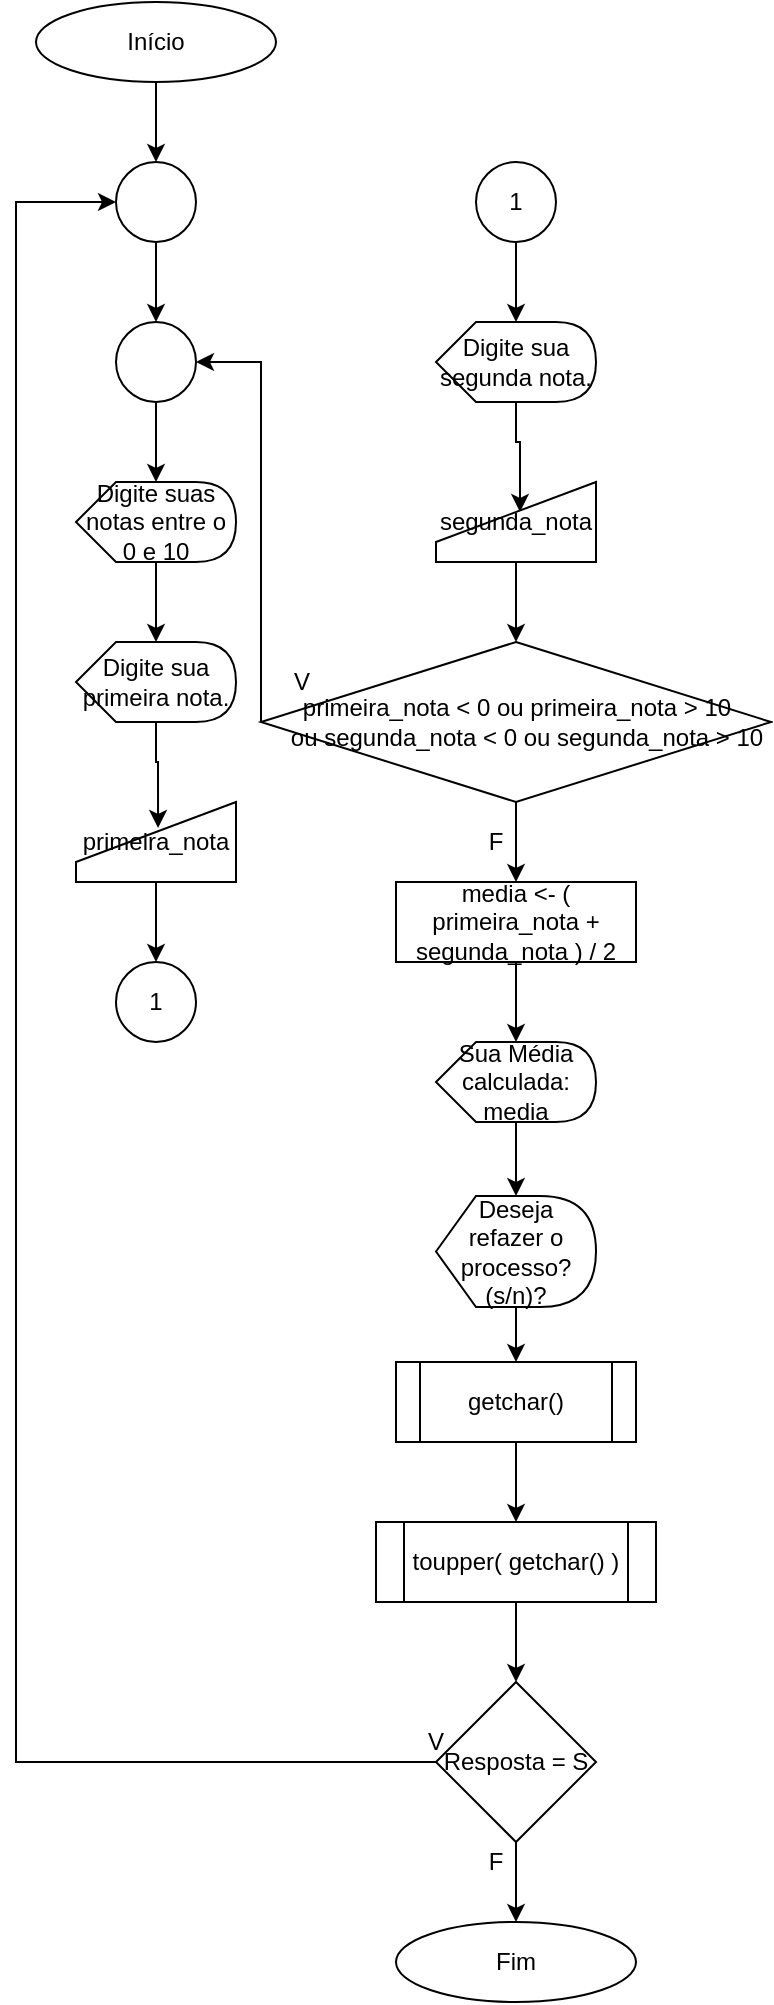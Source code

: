 <mxfile version="14.6.5" type="device"><diagram id="W6VK0LeZ9cDdLwYMBKki" name="Page-1"><mxGraphModel dx="1108" dy="1549" grid="1" gridSize="10" guides="1" tooltips="1" connect="1" arrows="1" fold="1" page="1" pageScale="1" pageWidth="827" pageHeight="1169" math="0" shadow="0"><root><mxCell id="0"/><mxCell id="1" parent="0"/><mxCell id="hMPQpjRpNf3YaTYIhjzW-16" style="edgeStyle=orthogonalEdgeStyle;rounded=0;orthogonalLoop=1;jettySize=auto;html=1;exitX=0.5;exitY=1;exitDx=0;exitDy=0;entryX=0.5;entryY=0;entryDx=0;entryDy=0;" parent="1" source="ce3xoAHuD-Hl04Nxp2AJ-1" target="hMPQpjRpNf3YaTYIhjzW-14" edge="1"><mxGeometry relative="1" as="geometry"/></mxCell><mxCell id="ce3xoAHuD-Hl04Nxp2AJ-1" value="Início" style="ellipse;whiteSpace=wrap;html=1;" parent="1" vertex="1"><mxGeometry x="80" y="-40" width="120" height="40" as="geometry"/></mxCell><mxCell id="ce3xoAHuD-Hl04Nxp2AJ-2" value="Fim" style="ellipse;whiteSpace=wrap;html=1;" parent="1" vertex="1"><mxGeometry x="260" y="920" width="120" height="40" as="geometry"/></mxCell><mxCell id="ce3xoAHuD-Hl04Nxp2AJ-13" style="edgeStyle=orthogonalEdgeStyle;rounded=0;orthogonalLoop=1;jettySize=auto;html=1;exitX=0.5;exitY=1;exitDx=0;exitDy=0;" parent="1" source="ce3xoAHuD-Hl04Nxp2AJ-3" target="ce3xoAHuD-Hl04Nxp2AJ-4" edge="1"><mxGeometry relative="1" as="geometry"/></mxCell><mxCell id="ce3xoAHuD-Hl04Nxp2AJ-3" value="" style="ellipse;whiteSpace=wrap;html=1;aspect=fixed;" parent="1" vertex="1"><mxGeometry x="120" y="120" width="40" height="40" as="geometry"/></mxCell><mxCell id="ce3xoAHuD-Hl04Nxp2AJ-14" style="edgeStyle=orthogonalEdgeStyle;rounded=0;orthogonalLoop=1;jettySize=auto;html=1;exitX=0;exitY=0;exitDx=40;exitDy=40;exitPerimeter=0;entryX=0;entryY=0;entryDx=40;entryDy=0;entryPerimeter=0;" parent="1" source="ce3xoAHuD-Hl04Nxp2AJ-4" target="ce3xoAHuD-Hl04Nxp2AJ-5" edge="1"><mxGeometry relative="1" as="geometry"/></mxCell><mxCell id="ce3xoAHuD-Hl04Nxp2AJ-4" value="Digite suas notas entre o 0 e 10" style="shape=display;whiteSpace=wrap;html=1;" parent="1" vertex="1"><mxGeometry x="100" y="200" width="80" height="40" as="geometry"/></mxCell><mxCell id="ce3xoAHuD-Hl04Nxp2AJ-15" style="edgeStyle=orthogonalEdgeStyle;rounded=0;orthogonalLoop=1;jettySize=auto;html=1;exitX=0;exitY=0;exitDx=40;exitDy=40;exitPerimeter=0;entryX=0.513;entryY=0.325;entryDx=0;entryDy=0;entryPerimeter=0;" parent="1" source="ce3xoAHuD-Hl04Nxp2AJ-5" target="ce3xoAHuD-Hl04Nxp2AJ-6" edge="1"><mxGeometry relative="1" as="geometry"/></mxCell><mxCell id="ce3xoAHuD-Hl04Nxp2AJ-5" value="Digite sua primeira nota." style="shape=display;whiteSpace=wrap;html=1;" parent="1" vertex="1"><mxGeometry x="100" y="280" width="80" height="40" as="geometry"/></mxCell><mxCell id="ce3xoAHuD-Hl04Nxp2AJ-16" style="edgeStyle=orthogonalEdgeStyle;rounded=0;orthogonalLoop=1;jettySize=auto;html=1;exitX=0.5;exitY=1;exitDx=0;exitDy=0;entryX=0.5;entryY=0;entryDx=0;entryDy=0;" parent="1" source="ce3xoAHuD-Hl04Nxp2AJ-6" target="ce3xoAHuD-Hl04Nxp2AJ-9" edge="1"><mxGeometry relative="1" as="geometry"/></mxCell><mxCell id="ce3xoAHuD-Hl04Nxp2AJ-6" value="primeira_nota" style="shape=manualInput;whiteSpace=wrap;html=1;" parent="1" vertex="1"><mxGeometry x="100" y="360" width="80" height="40" as="geometry"/></mxCell><mxCell id="ce3xoAHuD-Hl04Nxp2AJ-18" style="edgeStyle=orthogonalEdgeStyle;rounded=0;orthogonalLoop=1;jettySize=auto;html=1;exitX=0;exitY=0;exitDx=40;exitDy=40;exitPerimeter=0;entryX=0.525;entryY=0.375;entryDx=0;entryDy=0;entryPerimeter=0;" parent="1" source="ce3xoAHuD-Hl04Nxp2AJ-7" target="ce3xoAHuD-Hl04Nxp2AJ-8" edge="1"><mxGeometry relative="1" as="geometry"/></mxCell><mxCell id="ce3xoAHuD-Hl04Nxp2AJ-7" value="Digite sua segunda nota." style="shape=display;whiteSpace=wrap;html=1;" parent="1" vertex="1"><mxGeometry x="280" y="120" width="80" height="40" as="geometry"/></mxCell><mxCell id="ce3xoAHuD-Hl04Nxp2AJ-19" style="edgeStyle=orthogonalEdgeStyle;rounded=0;orthogonalLoop=1;jettySize=auto;html=1;exitX=0.5;exitY=1;exitDx=0;exitDy=0;entryX=0.5;entryY=0;entryDx=0;entryDy=0;" parent="1" source="ce3xoAHuD-Hl04Nxp2AJ-8" target="ce3xoAHuD-Hl04Nxp2AJ-11" edge="1"><mxGeometry relative="1" as="geometry"/></mxCell><mxCell id="ce3xoAHuD-Hl04Nxp2AJ-8" value="segunda_nota" style="shape=manualInput;whiteSpace=wrap;html=1;" parent="1" vertex="1"><mxGeometry x="280" y="200" width="80" height="40" as="geometry"/></mxCell><mxCell id="ce3xoAHuD-Hl04Nxp2AJ-9" value="1" style="ellipse;whiteSpace=wrap;html=1;aspect=fixed;" parent="1" vertex="1"><mxGeometry x="120" y="440" width="40" height="40" as="geometry"/></mxCell><mxCell id="ce3xoAHuD-Hl04Nxp2AJ-17" style="edgeStyle=orthogonalEdgeStyle;rounded=0;orthogonalLoop=1;jettySize=auto;html=1;exitX=0.5;exitY=1;exitDx=0;exitDy=0;entryX=0;entryY=0;entryDx=40;entryDy=0;entryPerimeter=0;" parent="1" source="ce3xoAHuD-Hl04Nxp2AJ-10" target="ce3xoAHuD-Hl04Nxp2AJ-7" edge="1"><mxGeometry relative="1" as="geometry"/></mxCell><mxCell id="ce3xoAHuD-Hl04Nxp2AJ-10" value="1" style="ellipse;whiteSpace=wrap;html=1;aspect=fixed;" parent="1" vertex="1"><mxGeometry x="300" y="40" width="40" height="40" as="geometry"/></mxCell><mxCell id="ce3xoAHuD-Hl04Nxp2AJ-25" style="edgeStyle=orthogonalEdgeStyle;rounded=0;orthogonalLoop=1;jettySize=auto;html=1;exitX=0;exitY=0.5;exitDx=0;exitDy=0;entryX=1;entryY=0.5;entryDx=0;entryDy=0;" parent="1" source="ce3xoAHuD-Hl04Nxp2AJ-11" target="ce3xoAHuD-Hl04Nxp2AJ-3" edge="1"><mxGeometry relative="1" as="geometry"><Array as="points"><mxPoint x="193" y="140"/></Array></mxGeometry></mxCell><mxCell id="ce3xoAHuD-Hl04Nxp2AJ-28" style="edgeStyle=orthogonalEdgeStyle;rounded=0;orthogonalLoop=1;jettySize=auto;html=1;exitX=0.5;exitY=1;exitDx=0;exitDy=0;entryX=0.5;entryY=0;entryDx=0;entryDy=0;" parent="1" source="ce3xoAHuD-Hl04Nxp2AJ-11" target="ce3xoAHuD-Hl04Nxp2AJ-20" edge="1"><mxGeometry relative="1" as="geometry"/></mxCell><mxCell id="ce3xoAHuD-Hl04Nxp2AJ-11" value="&lt;div&gt;primeira_nota &amp;lt; 0 ou primeira_nota &amp;gt; 10&lt;/div&gt;&lt;div&gt;&lt;span&gt;&#9;&#9;&lt;/span&gt;&amp;nbsp; &amp;nbsp;ou segunda_nota &amp;lt; 0 ou segunda_nota &amp;gt; 10&lt;/div&gt;" style="rhombus;whiteSpace=wrap;html=1;" parent="1" vertex="1"><mxGeometry x="192.5" y="280" width="255" height="80" as="geometry"/></mxCell><mxCell id="ce3xoAHuD-Hl04Nxp2AJ-23" style="edgeStyle=orthogonalEdgeStyle;rounded=0;orthogonalLoop=1;jettySize=auto;html=1;exitX=0.5;exitY=1;exitDx=0;exitDy=0;entryX=0;entryY=0;entryDx=40;entryDy=0;entryPerimeter=0;" parent="1" source="ce3xoAHuD-Hl04Nxp2AJ-20" target="ce3xoAHuD-Hl04Nxp2AJ-21" edge="1"><mxGeometry relative="1" as="geometry"/></mxCell><mxCell id="ce3xoAHuD-Hl04Nxp2AJ-20" value="media &amp;lt;- ( primeira_nota + segunda_nota ) / 2" style="rounded=0;whiteSpace=wrap;html=1;" parent="1" vertex="1"><mxGeometry x="260" y="400" width="120" height="40" as="geometry"/></mxCell><mxCell id="hMPQpjRpNf3YaTYIhjzW-8" style="edgeStyle=orthogonalEdgeStyle;rounded=0;orthogonalLoop=1;jettySize=auto;html=1;exitX=0;exitY=0;exitDx=40;exitDy=40;exitPerimeter=0;entryX=0;entryY=0;entryDx=40;entryDy=0;entryPerimeter=0;" parent="1" source="ce3xoAHuD-Hl04Nxp2AJ-21" target="hMPQpjRpNf3YaTYIhjzW-7" edge="1"><mxGeometry relative="1" as="geometry"/></mxCell><mxCell id="ce3xoAHuD-Hl04Nxp2AJ-21" value="Sua Média calculada: media" style="shape=display;whiteSpace=wrap;html=1;" parent="1" vertex="1"><mxGeometry x="280" y="480" width="80" height="40" as="geometry"/></mxCell><mxCell id="ce3xoAHuD-Hl04Nxp2AJ-26" value="V" style="text;html=1;strokeColor=none;fillColor=none;align=center;verticalAlign=middle;whiteSpace=wrap;rounded=0;" parent="1" vertex="1"><mxGeometry x="192.5" y="290" width="40" height="20" as="geometry"/></mxCell><mxCell id="ce3xoAHuD-Hl04Nxp2AJ-27" value="F" style="text;html=1;strokeColor=none;fillColor=none;align=center;verticalAlign=middle;whiteSpace=wrap;rounded=0;" parent="1" vertex="1"><mxGeometry x="290" y="370" width="40" height="20" as="geometry"/></mxCell><mxCell id="yD8PTfFzeC0bIs289mML-2" style="edgeStyle=orthogonalEdgeStyle;rounded=0;orthogonalLoop=1;jettySize=auto;html=1;exitX=0;exitY=0;exitDx=40;exitDy=40;exitPerimeter=0;entryX=0.5;entryY=0;entryDx=0;entryDy=0;" parent="1" source="hMPQpjRpNf3YaTYIhjzW-7" target="yD8PTfFzeC0bIs289mML-1" edge="1"><mxGeometry relative="1" as="geometry"/></mxCell><mxCell id="hMPQpjRpNf3YaTYIhjzW-7" value="Deseja refazer o processo?(s/n)?" style="shape=display;whiteSpace=wrap;html=1;" parent="1" vertex="1"><mxGeometry x="280" y="557" width="80" height="55.5" as="geometry"/></mxCell><mxCell id="hMPQpjRpNf3YaTYIhjzW-11" style="edgeStyle=orthogonalEdgeStyle;rounded=0;orthogonalLoop=1;jettySize=auto;html=1;exitX=0.5;exitY=1;exitDx=0;exitDy=0;entryX=0.5;entryY=0;entryDx=0;entryDy=0;" parent="1" source="hMPQpjRpNf3YaTYIhjzW-9" target="ce3xoAHuD-Hl04Nxp2AJ-2" edge="1"><mxGeometry relative="1" as="geometry"/></mxCell><mxCell id="hMPQpjRpNf3YaTYIhjzW-17" style="edgeStyle=orthogonalEdgeStyle;rounded=0;orthogonalLoop=1;jettySize=auto;html=1;exitX=0;exitY=0.5;exitDx=0;exitDy=0;entryX=0;entryY=0.5;entryDx=0;entryDy=0;" parent="1" source="hMPQpjRpNf3YaTYIhjzW-9" target="hMPQpjRpNf3YaTYIhjzW-14" edge="1"><mxGeometry relative="1" as="geometry"><Array as="points"><mxPoint x="70" y="840"/><mxPoint x="70" y="60"/></Array></mxGeometry></mxCell><mxCell id="hMPQpjRpNf3YaTYIhjzW-9" value="Resposta = S" style="rhombus;whiteSpace=wrap;html=1;" parent="1" vertex="1"><mxGeometry x="280" y="800" width="80" height="80" as="geometry"/></mxCell><mxCell id="hMPQpjRpNf3YaTYIhjzW-12" value="F" style="text;html=1;strokeColor=none;fillColor=none;align=center;verticalAlign=middle;whiteSpace=wrap;rounded=0;" parent="1" vertex="1"><mxGeometry x="290" y="880" width="40" height="20" as="geometry"/></mxCell><mxCell id="hMPQpjRpNf3YaTYIhjzW-13" value="V" style="text;html=1;strokeColor=none;fillColor=none;align=center;verticalAlign=middle;whiteSpace=wrap;rounded=0;" parent="1" vertex="1"><mxGeometry x="260" y="820" width="40" height="20" as="geometry"/></mxCell><mxCell id="hMPQpjRpNf3YaTYIhjzW-15" style="edgeStyle=orthogonalEdgeStyle;rounded=0;orthogonalLoop=1;jettySize=auto;html=1;exitX=0.5;exitY=1;exitDx=0;exitDy=0;entryX=0.5;entryY=0;entryDx=0;entryDy=0;" parent="1" source="hMPQpjRpNf3YaTYIhjzW-14" target="ce3xoAHuD-Hl04Nxp2AJ-3" edge="1"><mxGeometry relative="1" as="geometry"/></mxCell><mxCell id="hMPQpjRpNf3YaTYIhjzW-14" value="" style="ellipse;whiteSpace=wrap;html=1;aspect=fixed;" parent="1" vertex="1"><mxGeometry x="120" y="40" width="40" height="40" as="geometry"/></mxCell><mxCell id="yD8PTfFzeC0bIs289mML-4" style="edgeStyle=orthogonalEdgeStyle;rounded=0;orthogonalLoop=1;jettySize=auto;html=1;exitX=0.5;exitY=1;exitDx=0;exitDy=0;entryX=0.5;entryY=0;entryDx=0;entryDy=0;" parent="1" source="yD8PTfFzeC0bIs289mML-1" target="yD8PTfFzeC0bIs289mML-3" edge="1"><mxGeometry relative="1" as="geometry"/></mxCell><mxCell id="yD8PTfFzeC0bIs289mML-1" value="getchar()" style="shape=process;whiteSpace=wrap;html=1;backgroundOutline=1;" parent="1" vertex="1"><mxGeometry x="260" y="640" width="120" height="40" as="geometry"/></mxCell><mxCell id="yD8PTfFzeC0bIs289mML-5" style="edgeStyle=orthogonalEdgeStyle;rounded=0;orthogonalLoop=1;jettySize=auto;html=1;exitX=0.5;exitY=1;exitDx=0;exitDy=0;entryX=0.5;entryY=0;entryDx=0;entryDy=0;" parent="1" source="yD8PTfFzeC0bIs289mML-3" target="hMPQpjRpNf3YaTYIhjzW-9" edge="1"><mxGeometry relative="1" as="geometry"/></mxCell><mxCell id="yD8PTfFzeC0bIs289mML-3" value="toupper( getchar() )" style="shape=process;whiteSpace=wrap;html=1;backgroundOutline=1;" parent="1" vertex="1"><mxGeometry x="250" y="720" width="140" height="40" as="geometry"/></mxCell></root></mxGraphModel></diagram></mxfile>